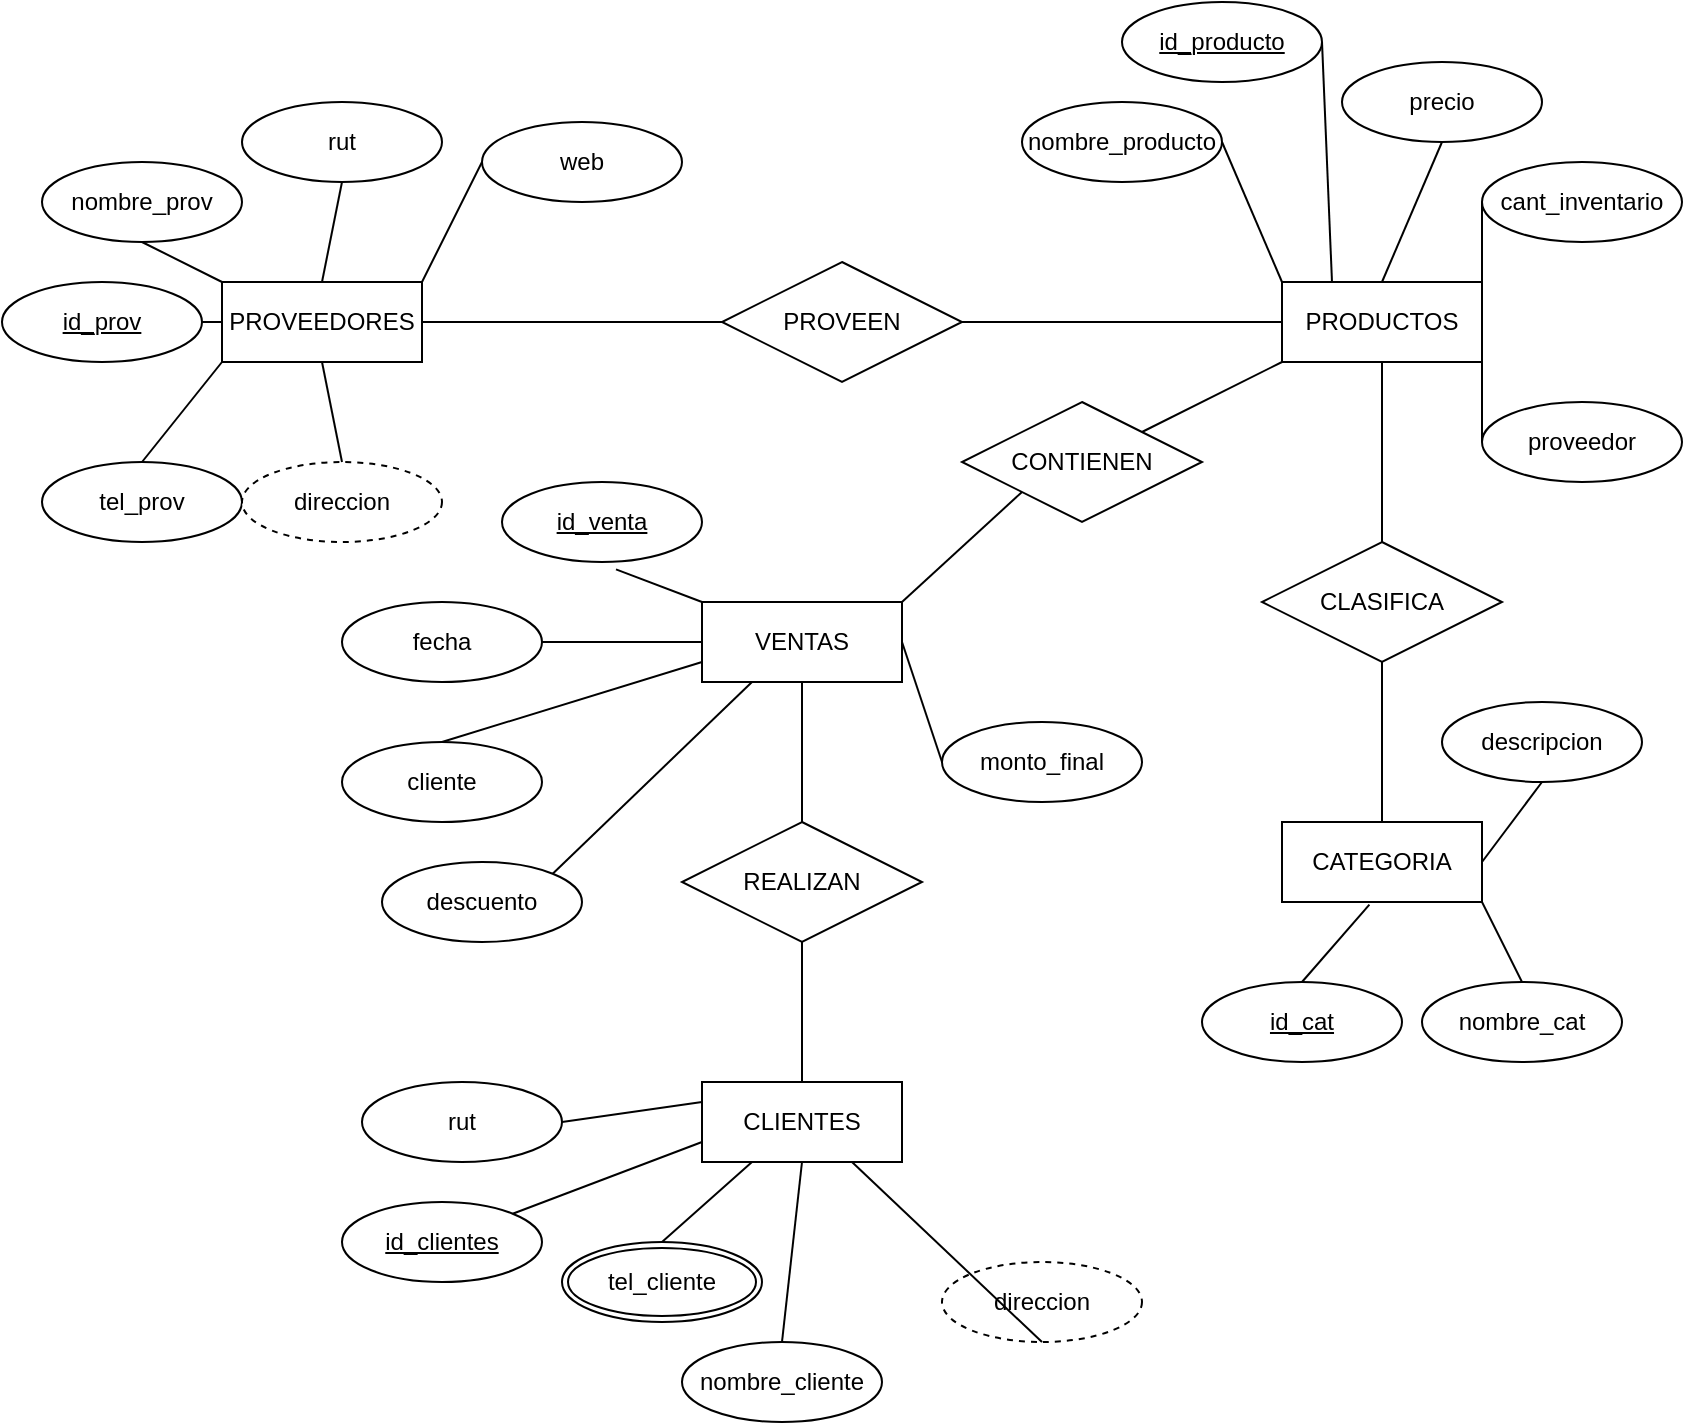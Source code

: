 <mxfile version="24.2.7" type="github">
  <diagram name="Página-1" id="73dXkLLCzqQTTENqm8xE">
    <mxGraphModel dx="1463" dy="652" grid="1" gridSize="10" guides="1" tooltips="1" connect="1" arrows="1" fold="1" page="1" pageScale="1" pageWidth="850" pageHeight="1100" math="0" shadow="0">
      <root>
        <mxCell id="0" />
        <mxCell id="1" parent="0" />
        <mxCell id="n6S3gs2xOK32fEynEW2d-1" value="PROVEEDORES" style="whiteSpace=wrap;html=1;align=center;" vertex="1" parent="1">
          <mxGeometry x="110" y="210" width="100" height="40" as="geometry" />
        </mxCell>
        <mxCell id="n6S3gs2xOK32fEynEW2d-2" value="CLIENTES" style="whiteSpace=wrap;html=1;align=center;" vertex="1" parent="1">
          <mxGeometry x="350" y="610" width="100" height="40" as="geometry" />
        </mxCell>
        <mxCell id="n6S3gs2xOK32fEynEW2d-3" value="PRODUCTOS" style="whiteSpace=wrap;html=1;align=center;" vertex="1" parent="1">
          <mxGeometry x="640" y="210" width="100" height="40" as="geometry" />
        </mxCell>
        <mxCell id="n6S3gs2xOK32fEynEW2d-4" value="VENTAS" style="whiteSpace=wrap;html=1;align=center;" vertex="1" parent="1">
          <mxGeometry x="350" y="370" width="100" height="40" as="geometry" />
        </mxCell>
        <mxCell id="n6S3gs2xOK32fEynEW2d-5" value="id_producto" style="ellipse;whiteSpace=wrap;html=1;align=center;fontStyle=4;" vertex="1" parent="1">
          <mxGeometry x="560" y="70" width="100" height="40" as="geometry" />
        </mxCell>
        <mxCell id="n6S3gs2xOK32fEynEW2d-6" value="nombre_prov" style="ellipse;whiteSpace=wrap;html=1;align=center;" vertex="1" parent="1">
          <mxGeometry x="20" y="150" width="100" height="40" as="geometry" />
        </mxCell>
        <mxCell id="n6S3gs2xOK32fEynEW2d-7" value="rut" style="ellipse;whiteSpace=wrap;html=1;align=center;" vertex="1" parent="1">
          <mxGeometry x="120" y="120" width="100" height="40" as="geometry" />
        </mxCell>
        <mxCell id="n6S3gs2xOK32fEynEW2d-8" value="id_prov" style="ellipse;whiteSpace=wrap;html=1;align=center;fontStyle=4;" vertex="1" parent="1">
          <mxGeometry y="210" width="100" height="40" as="geometry" />
        </mxCell>
        <mxCell id="n6S3gs2xOK32fEynEW2d-9" value="nombre_producto" style="ellipse;whiteSpace=wrap;html=1;align=center;" vertex="1" parent="1">
          <mxGeometry x="510" y="120" width="100" height="40" as="geometry" />
        </mxCell>
        <mxCell id="n6S3gs2xOK32fEynEW2d-10" value="precio" style="ellipse;whiteSpace=wrap;html=1;align=center;" vertex="1" parent="1">
          <mxGeometry x="670" y="100" width="100" height="40" as="geometry" />
        </mxCell>
        <mxCell id="n6S3gs2xOK32fEynEW2d-11" value="cant_inventario" style="ellipse;whiteSpace=wrap;html=1;align=center;" vertex="1" parent="1">
          <mxGeometry x="740" y="150" width="100" height="40" as="geometry" />
        </mxCell>
        <mxCell id="n6S3gs2xOK32fEynEW2d-12" value="proveedor" style="ellipse;whiteSpace=wrap;html=1;align=center;" vertex="1" parent="1">
          <mxGeometry x="740" y="270" width="100" height="40" as="geometry" />
        </mxCell>
        <mxCell id="n6S3gs2xOK32fEynEW2d-13" value="CATEGORIA" style="whiteSpace=wrap;html=1;align=center;" vertex="1" parent="1">
          <mxGeometry x="640" y="480" width="100" height="40" as="geometry" />
        </mxCell>
        <mxCell id="n6S3gs2xOK32fEynEW2d-14" value="id_cat" style="ellipse;whiteSpace=wrap;html=1;align=center;fontStyle=4;" vertex="1" parent="1">
          <mxGeometry x="600" y="560" width="100" height="40" as="geometry" />
        </mxCell>
        <mxCell id="n6S3gs2xOK32fEynEW2d-15" value="" style="endArrow=none;html=1;rounded=0;exitX=0.5;exitY=0;exitDx=0;exitDy=0;entryX=0.437;entryY=1.033;entryDx=0;entryDy=0;entryPerimeter=0;" edge="1" parent="1" source="n6S3gs2xOK32fEynEW2d-14" target="n6S3gs2xOK32fEynEW2d-13">
          <mxGeometry relative="1" as="geometry">
            <mxPoint x="270" y="420" as="sourcePoint" />
            <mxPoint x="630" y="520" as="targetPoint" />
            <Array as="points" />
          </mxGeometry>
        </mxCell>
        <mxCell id="n6S3gs2xOK32fEynEW2d-16" value="" style="endArrow=none;html=1;rounded=0;exitX=1;exitY=0.5;exitDx=0;exitDy=0;entryX=0;entryY=0.5;entryDx=0;entryDy=0;" edge="1" parent="1" source="n6S3gs2xOK32fEynEW2d-8" target="n6S3gs2xOK32fEynEW2d-1">
          <mxGeometry relative="1" as="geometry">
            <mxPoint x="70" y="300" as="sourcePoint" />
            <mxPoint x="110" y="250" as="targetPoint" />
          </mxGeometry>
        </mxCell>
        <mxCell id="n6S3gs2xOK32fEynEW2d-18" value="" style="endArrow=none;html=1;rounded=0;exitX=1;exitY=0.5;exitDx=0;exitDy=0;entryX=0.25;entryY=0;entryDx=0;entryDy=0;" edge="1" parent="1" source="n6S3gs2xOK32fEynEW2d-5" target="n6S3gs2xOK32fEynEW2d-3">
          <mxGeometry relative="1" as="geometry">
            <mxPoint x="340" y="170" as="sourcePoint" />
            <mxPoint x="500" y="170" as="targetPoint" />
          </mxGeometry>
        </mxCell>
        <mxCell id="n6S3gs2xOK32fEynEW2d-19" value="nombre_cat" style="ellipse;whiteSpace=wrap;html=1;align=center;" vertex="1" parent="1">
          <mxGeometry x="710" y="560" width="100" height="40" as="geometry" />
        </mxCell>
        <mxCell id="n6S3gs2xOK32fEynEW2d-20" value="descripcion" style="ellipse;whiteSpace=wrap;html=1;align=center;" vertex="1" parent="1">
          <mxGeometry x="720" y="420" width="100" height="40" as="geometry" />
        </mxCell>
        <mxCell id="n6S3gs2xOK32fEynEW2d-21" value="" style="endArrow=none;html=1;rounded=0;exitX=1;exitY=0.5;exitDx=0;exitDy=0;entryX=0.5;entryY=1;entryDx=0;entryDy=0;" edge="1" parent="1" source="n6S3gs2xOK32fEynEW2d-13" target="n6S3gs2xOK32fEynEW2d-20">
          <mxGeometry relative="1" as="geometry">
            <mxPoint x="260" y="420" as="sourcePoint" />
            <mxPoint x="420" y="420" as="targetPoint" />
          </mxGeometry>
        </mxCell>
        <mxCell id="n6S3gs2xOK32fEynEW2d-22" value="" style="endArrow=none;html=1;rounded=0;exitX=1;exitY=1;exitDx=0;exitDy=0;entryX=0.5;entryY=0;entryDx=0;entryDy=0;" edge="1" parent="1" source="n6S3gs2xOK32fEynEW2d-13" target="n6S3gs2xOK32fEynEW2d-19">
          <mxGeometry relative="1" as="geometry">
            <mxPoint x="420" y="520" as="sourcePoint" />
            <mxPoint x="580" y="520" as="targetPoint" />
          </mxGeometry>
        </mxCell>
        <mxCell id="n6S3gs2xOK32fEynEW2d-23" value="fecha" style="ellipse;whiteSpace=wrap;html=1;align=center;" vertex="1" parent="1">
          <mxGeometry x="170" y="370" width="100" height="40" as="geometry" />
        </mxCell>
        <mxCell id="n6S3gs2xOK32fEynEW2d-24" value="id_venta" style="ellipse;whiteSpace=wrap;html=1;align=center;fontStyle=4;" vertex="1" parent="1">
          <mxGeometry x="250" y="310" width="100" height="40" as="geometry" />
        </mxCell>
        <mxCell id="n6S3gs2xOK32fEynEW2d-25" value="" style="endArrow=none;html=1;rounded=0;exitX=0.57;exitY=1.092;exitDx=0;exitDy=0;exitPerimeter=0;entryX=0;entryY=0;entryDx=0;entryDy=0;" edge="1" parent="1" source="n6S3gs2xOK32fEynEW2d-24" target="n6S3gs2xOK32fEynEW2d-4">
          <mxGeometry relative="1" as="geometry">
            <mxPoint x="140" y="490" as="sourcePoint" />
            <mxPoint x="300" y="490" as="targetPoint" />
          </mxGeometry>
        </mxCell>
        <mxCell id="n6S3gs2xOK32fEynEW2d-26" value="" style="endArrow=none;html=1;rounded=0;exitX=1;exitY=0.5;exitDx=0;exitDy=0;entryX=0;entryY=0.5;entryDx=0;entryDy=0;" edge="1" parent="1" source="n6S3gs2xOK32fEynEW2d-23" target="n6S3gs2xOK32fEynEW2d-4">
          <mxGeometry relative="1" as="geometry">
            <mxPoint x="120" y="580" as="sourcePoint" />
            <mxPoint x="280" y="580" as="targetPoint" />
          </mxGeometry>
        </mxCell>
        <mxCell id="n6S3gs2xOK32fEynEW2d-27" value="cliente" style="ellipse;whiteSpace=wrap;html=1;align=center;" vertex="1" parent="1">
          <mxGeometry x="170" y="440" width="100" height="40" as="geometry" />
        </mxCell>
        <mxCell id="n6S3gs2xOK32fEynEW2d-28" value="descuento" style="ellipse;whiteSpace=wrap;html=1;align=center;" vertex="1" parent="1">
          <mxGeometry x="190" y="500" width="100" height="40" as="geometry" />
        </mxCell>
        <mxCell id="n6S3gs2xOK32fEynEW2d-29" value="monto_final" style="ellipse;whiteSpace=wrap;html=1;align=center;" vertex="1" parent="1">
          <mxGeometry x="470" y="430" width="100" height="40" as="geometry" />
        </mxCell>
        <mxCell id="n6S3gs2xOK32fEynEW2d-30" value="" style="endArrow=none;html=1;rounded=0;exitX=0.5;exitY=1;exitDx=0;exitDy=0;entryX=0;entryY=0;entryDx=0;entryDy=0;" edge="1" parent="1" source="n6S3gs2xOK32fEynEW2d-6" target="n6S3gs2xOK32fEynEW2d-1">
          <mxGeometry relative="1" as="geometry">
            <mxPoint x="110" y="300" as="sourcePoint" />
            <mxPoint x="270" y="300" as="targetPoint" />
          </mxGeometry>
        </mxCell>
        <mxCell id="n6S3gs2xOK32fEynEW2d-31" value="" style="endArrow=none;html=1;rounded=0;exitX=0.5;exitY=1;exitDx=0;exitDy=0;entryX=0.5;entryY=0;entryDx=0;entryDy=0;" edge="1" parent="1" source="n6S3gs2xOK32fEynEW2d-7" target="n6S3gs2xOK32fEynEW2d-1">
          <mxGeometry relative="1" as="geometry">
            <mxPoint x="110" y="300" as="sourcePoint" />
            <mxPoint x="270" y="300" as="targetPoint" />
          </mxGeometry>
        </mxCell>
        <mxCell id="n6S3gs2xOK32fEynEW2d-32" value="" style="endArrow=none;html=1;rounded=0;exitX=1;exitY=0.5;exitDx=0;exitDy=0;entryX=0;entryY=0;entryDx=0;entryDy=0;" edge="1" parent="1" source="n6S3gs2xOK32fEynEW2d-9" target="n6S3gs2xOK32fEynEW2d-3">
          <mxGeometry relative="1" as="geometry">
            <mxPoint x="360" y="160" as="sourcePoint" />
            <mxPoint x="520" y="160" as="targetPoint" />
          </mxGeometry>
        </mxCell>
        <mxCell id="n6S3gs2xOK32fEynEW2d-33" value="" style="endArrow=none;html=1;rounded=0;exitX=0.5;exitY=0;exitDx=0;exitDy=0;entryX=0.5;entryY=1;entryDx=0;entryDy=0;" edge="1" parent="1" source="n6S3gs2xOK32fEynEW2d-3" target="n6S3gs2xOK32fEynEW2d-10">
          <mxGeometry relative="1" as="geometry">
            <mxPoint x="350" y="220" as="sourcePoint" />
            <mxPoint x="510" y="220" as="targetPoint" />
          </mxGeometry>
        </mxCell>
        <mxCell id="n6S3gs2xOK32fEynEW2d-34" value="" style="endArrow=none;html=1;rounded=0;exitX=1;exitY=0;exitDx=0;exitDy=0;entryX=0;entryY=0.5;entryDx=0;entryDy=0;" edge="1" parent="1" source="n6S3gs2xOK32fEynEW2d-3" target="n6S3gs2xOK32fEynEW2d-11">
          <mxGeometry relative="1" as="geometry">
            <mxPoint x="390" y="200" as="sourcePoint" />
            <mxPoint x="550" y="200" as="targetPoint" />
          </mxGeometry>
        </mxCell>
        <mxCell id="n6S3gs2xOK32fEynEW2d-35" value="" style="endArrow=none;html=1;rounded=0;exitX=1;exitY=1;exitDx=0;exitDy=0;entryX=0;entryY=0.5;entryDx=0;entryDy=0;" edge="1" parent="1" source="n6S3gs2xOK32fEynEW2d-3" target="n6S3gs2xOK32fEynEW2d-12">
          <mxGeometry relative="1" as="geometry">
            <mxPoint x="360" y="250" as="sourcePoint" />
            <mxPoint x="520" y="250" as="targetPoint" />
          </mxGeometry>
        </mxCell>
        <mxCell id="n6S3gs2xOK32fEynEW2d-36" value="tel_prov" style="ellipse;whiteSpace=wrap;html=1;align=center;" vertex="1" parent="1">
          <mxGeometry x="20" y="300" width="100" height="40" as="geometry" />
        </mxCell>
        <mxCell id="n6S3gs2xOK32fEynEW2d-37" value="" style="endArrow=none;html=1;rounded=0;exitX=0;exitY=1;exitDx=0;exitDy=0;entryX=0.5;entryY=0;entryDx=0;entryDy=0;" edge="1" parent="1" source="n6S3gs2xOK32fEynEW2d-1" target="n6S3gs2xOK32fEynEW2d-36">
          <mxGeometry relative="1" as="geometry">
            <mxPoint x="70" y="390" as="sourcePoint" />
            <mxPoint x="230" y="390" as="targetPoint" />
          </mxGeometry>
        </mxCell>
        <mxCell id="n6S3gs2xOK32fEynEW2d-38" value="web" style="ellipse;whiteSpace=wrap;html=1;align=center;" vertex="1" parent="1">
          <mxGeometry x="240" y="130" width="100" height="40" as="geometry" />
        </mxCell>
        <mxCell id="n6S3gs2xOK32fEynEW2d-39" value="" style="endArrow=none;html=1;rounded=0;exitX=1;exitY=0;exitDx=0;exitDy=0;entryX=0;entryY=0.5;entryDx=0;entryDy=0;" edge="1" parent="1" source="n6S3gs2xOK32fEynEW2d-1" target="n6S3gs2xOK32fEynEW2d-38">
          <mxGeometry relative="1" as="geometry">
            <mxPoint x="150" y="380" as="sourcePoint" />
            <mxPoint x="310" y="380" as="targetPoint" />
          </mxGeometry>
        </mxCell>
        <mxCell id="n6S3gs2xOK32fEynEW2d-40" value="tel_cliente" style="ellipse;shape=doubleEllipse;margin=3;whiteSpace=wrap;html=1;align=center;" vertex="1" parent="1">
          <mxGeometry x="280" y="690" width="100" height="40" as="geometry" />
        </mxCell>
        <mxCell id="n6S3gs2xOK32fEynEW2d-41" value="" style="endArrow=none;html=1;rounded=0;exitX=0.25;exitY=1;exitDx=0;exitDy=0;entryX=0.5;entryY=0;entryDx=0;entryDy=0;" edge="1" parent="1" source="n6S3gs2xOK32fEynEW2d-2" target="n6S3gs2xOK32fEynEW2d-40">
          <mxGeometry relative="1" as="geometry">
            <mxPoint x="80" y="380" as="sourcePoint" />
            <mxPoint x="240" y="380" as="targetPoint" />
          </mxGeometry>
        </mxCell>
        <mxCell id="n6S3gs2xOK32fEynEW2d-42" value="" style="endArrow=none;html=1;rounded=0;entryX=0.25;entryY=1;entryDx=0;entryDy=0;exitX=1;exitY=0;exitDx=0;exitDy=0;" edge="1" parent="1" source="n6S3gs2xOK32fEynEW2d-28" target="n6S3gs2xOK32fEynEW2d-4">
          <mxGeometry relative="1" as="geometry">
            <mxPoint x="40" y="570" as="sourcePoint" />
            <mxPoint x="200" y="570" as="targetPoint" />
          </mxGeometry>
        </mxCell>
        <mxCell id="n6S3gs2xOK32fEynEW2d-43" value="" style="endArrow=none;html=1;rounded=0;entryX=0;entryY=0.75;entryDx=0;entryDy=0;exitX=0.5;exitY=0;exitDx=0;exitDy=0;" edge="1" parent="1" source="n6S3gs2xOK32fEynEW2d-27" target="n6S3gs2xOK32fEynEW2d-4">
          <mxGeometry relative="1" as="geometry">
            <mxPoint x="10" y="570" as="sourcePoint" />
            <mxPoint x="170" y="570" as="targetPoint" />
            <Array as="points" />
          </mxGeometry>
        </mxCell>
        <mxCell id="n6S3gs2xOK32fEynEW2d-44" value="" style="endArrow=none;html=1;rounded=0;entryX=0;entryY=0.5;entryDx=0;entryDy=0;exitX=1;exitY=0.5;exitDx=0;exitDy=0;" edge="1" parent="1" source="n6S3gs2xOK32fEynEW2d-4" target="n6S3gs2xOK32fEynEW2d-29">
          <mxGeometry relative="1" as="geometry">
            <mxPoint x="220" y="320" as="sourcePoint" />
            <mxPoint x="380" y="310" as="targetPoint" />
          </mxGeometry>
        </mxCell>
        <mxCell id="n6S3gs2xOK32fEynEW2d-45" value="direccion" style="ellipse;whiteSpace=wrap;html=1;align=center;dashed=1;" vertex="1" parent="1">
          <mxGeometry x="120" y="300" width="100" height="40" as="geometry" />
        </mxCell>
        <mxCell id="n6S3gs2xOK32fEynEW2d-46" value="" style="endArrow=none;html=1;rounded=0;exitX=0.5;exitY=1;exitDx=0;exitDy=0;entryX=0.5;entryY=0;entryDx=0;entryDy=0;" edge="1" parent="1" source="n6S3gs2xOK32fEynEW2d-1" target="n6S3gs2xOK32fEynEW2d-45">
          <mxGeometry relative="1" as="geometry">
            <mxPoint x="70" y="400" as="sourcePoint" />
            <mxPoint x="230" y="400" as="targetPoint" />
          </mxGeometry>
        </mxCell>
        <mxCell id="n6S3gs2xOK32fEynEW2d-47" value="rut" style="ellipse;whiteSpace=wrap;html=1;align=center;" vertex="1" parent="1">
          <mxGeometry x="180" y="610" width="100" height="40" as="geometry" />
        </mxCell>
        <mxCell id="n6S3gs2xOK32fEynEW2d-48" value="" style="endArrow=none;html=1;rounded=0;exitX=1;exitY=0.5;exitDx=0;exitDy=0;entryX=0;entryY=0.25;entryDx=0;entryDy=0;" edge="1" parent="1" source="n6S3gs2xOK32fEynEW2d-47" target="n6S3gs2xOK32fEynEW2d-2">
          <mxGeometry relative="1" as="geometry">
            <mxPoint x="500" y="500" as="sourcePoint" />
            <mxPoint x="660" y="500" as="targetPoint" />
          </mxGeometry>
        </mxCell>
        <mxCell id="n6S3gs2xOK32fEynEW2d-50" value="nombre_cliente" style="ellipse;whiteSpace=wrap;html=1;align=center;" vertex="1" parent="1">
          <mxGeometry x="340" y="740" width="100" height="40" as="geometry" />
        </mxCell>
        <mxCell id="n6S3gs2xOK32fEynEW2d-51" value="" style="endArrow=none;html=1;rounded=0;exitX=0.5;exitY=1;exitDx=0;exitDy=0;entryX=0.5;entryY=0;entryDx=0;entryDy=0;" edge="1" parent="1" source="n6S3gs2xOK32fEynEW2d-2" target="n6S3gs2xOK32fEynEW2d-50">
          <mxGeometry relative="1" as="geometry">
            <mxPoint x="180" y="420" as="sourcePoint" />
            <mxPoint x="340" y="420" as="targetPoint" />
          </mxGeometry>
        </mxCell>
        <mxCell id="n6S3gs2xOK32fEynEW2d-52" value="direccion" style="ellipse;whiteSpace=wrap;html=1;align=center;dashed=1;" vertex="1" parent="1">
          <mxGeometry x="470" y="700" width="100" height="40" as="geometry" />
        </mxCell>
        <mxCell id="n6S3gs2xOK32fEynEW2d-53" value="" style="endArrow=none;html=1;rounded=0;exitX=0.75;exitY=1;exitDx=0;exitDy=0;entryX=0.5;entryY=1;entryDx=0;entryDy=0;" edge="1" parent="1" source="n6S3gs2xOK32fEynEW2d-2" target="n6S3gs2xOK32fEynEW2d-52">
          <mxGeometry relative="1" as="geometry">
            <mxPoint x="280" y="460" as="sourcePoint" />
            <mxPoint x="440" y="460" as="targetPoint" />
          </mxGeometry>
        </mxCell>
        <mxCell id="n6S3gs2xOK32fEynEW2d-54" value="CLASIFICA" style="shape=rhombus;perimeter=rhombusPerimeter;whiteSpace=wrap;html=1;align=center;" vertex="1" parent="1">
          <mxGeometry x="630" y="340" width="120" height="60" as="geometry" />
        </mxCell>
        <mxCell id="n6S3gs2xOK32fEynEW2d-55" value="" style="endArrow=none;html=1;rounded=0;entryX=0.5;entryY=1;entryDx=0;entryDy=0;exitX=0.5;exitY=0;exitDx=0;exitDy=0;" edge="1" parent="1" source="n6S3gs2xOK32fEynEW2d-54" target="n6S3gs2xOK32fEynEW2d-3">
          <mxGeometry relative="1" as="geometry">
            <mxPoint x="530" y="290" as="sourcePoint" />
            <mxPoint x="690" y="290" as="targetPoint" />
          </mxGeometry>
        </mxCell>
        <mxCell id="n6S3gs2xOK32fEynEW2d-56" value="" style="endArrow=none;html=1;rounded=0;entryX=0.5;entryY=1;entryDx=0;entryDy=0;exitX=0.5;exitY=0;exitDx=0;exitDy=0;" edge="1" parent="1" source="n6S3gs2xOK32fEynEW2d-13" target="n6S3gs2xOK32fEynEW2d-54">
          <mxGeometry relative="1" as="geometry">
            <mxPoint x="520" y="430" as="sourcePoint" />
            <mxPoint x="680" y="430" as="targetPoint" />
          </mxGeometry>
        </mxCell>
        <mxCell id="n6S3gs2xOK32fEynEW2d-58" value="PROVEEN" style="shape=rhombus;perimeter=rhombusPerimeter;whiteSpace=wrap;html=1;align=center;" vertex="1" parent="1">
          <mxGeometry x="360" y="200" width="120" height="60" as="geometry" />
        </mxCell>
        <mxCell id="n6S3gs2xOK32fEynEW2d-59" value="" style="endArrow=none;html=1;rounded=0;exitX=1;exitY=0.5;exitDx=0;exitDy=0;entryX=0;entryY=0.5;entryDx=0;entryDy=0;" edge="1" parent="1" source="n6S3gs2xOK32fEynEW2d-1" target="n6S3gs2xOK32fEynEW2d-58">
          <mxGeometry relative="1" as="geometry">
            <mxPoint x="220" y="250" as="sourcePoint" />
            <mxPoint x="380" y="250" as="targetPoint" />
          </mxGeometry>
        </mxCell>
        <mxCell id="n6S3gs2xOK32fEynEW2d-60" value="" style="endArrow=none;html=1;rounded=0;exitX=1;exitY=0.5;exitDx=0;exitDy=0;entryX=0;entryY=0.5;entryDx=0;entryDy=0;" edge="1" parent="1" source="n6S3gs2xOK32fEynEW2d-58" target="n6S3gs2xOK32fEynEW2d-3">
          <mxGeometry relative="1" as="geometry">
            <mxPoint x="470" y="280" as="sourcePoint" />
            <mxPoint x="630" y="280" as="targetPoint" />
          </mxGeometry>
        </mxCell>
        <mxCell id="n6S3gs2xOK32fEynEW2d-61" value="CONTIENEN" style="shape=rhombus;perimeter=rhombusPerimeter;whiteSpace=wrap;html=1;align=center;" vertex="1" parent="1">
          <mxGeometry x="480" y="270" width="120" height="60" as="geometry" />
        </mxCell>
        <mxCell id="n6S3gs2xOK32fEynEW2d-62" value="" style="endArrow=none;html=1;rounded=0;exitX=1;exitY=0;exitDx=0;exitDy=0;entryX=0;entryY=1;entryDx=0;entryDy=0;" edge="1" parent="1" source="n6S3gs2xOK32fEynEW2d-4" target="n6S3gs2xOK32fEynEW2d-61">
          <mxGeometry relative="1" as="geometry">
            <mxPoint x="460" y="370" as="sourcePoint" />
            <mxPoint x="620" y="370" as="targetPoint" />
          </mxGeometry>
        </mxCell>
        <mxCell id="n6S3gs2xOK32fEynEW2d-63" value="" style="endArrow=none;html=1;rounded=0;exitX=0;exitY=1;exitDx=0;exitDy=0;entryX=1;entryY=0;entryDx=0;entryDy=0;" edge="1" parent="1" source="n6S3gs2xOK32fEynEW2d-3" target="n6S3gs2xOK32fEynEW2d-61">
          <mxGeometry relative="1" as="geometry">
            <mxPoint x="650" y="310" as="sourcePoint" />
            <mxPoint x="810" y="310" as="targetPoint" />
          </mxGeometry>
        </mxCell>
        <mxCell id="n6S3gs2xOK32fEynEW2d-64" value="id_clientes" style="ellipse;whiteSpace=wrap;html=1;align=center;fontStyle=4;" vertex="1" parent="1">
          <mxGeometry x="170" y="670" width="100" height="40" as="geometry" />
        </mxCell>
        <mxCell id="n6S3gs2xOK32fEynEW2d-65" value="" style="endArrow=none;html=1;rounded=0;exitX=0.5;exitY=1;exitDx=0;exitDy=0;entryX=0.5;entryY=0;entryDx=0;entryDy=0;" edge="1" parent="1" source="n6S3gs2xOK32fEynEW2d-4" target="n6S3gs2xOK32fEynEW2d-67">
          <mxGeometry relative="1" as="geometry">
            <mxPoint x="660" y="510" as="sourcePoint" />
            <mxPoint x="820" y="510" as="targetPoint" />
          </mxGeometry>
        </mxCell>
        <mxCell id="n6S3gs2xOK32fEynEW2d-66" value="" style="endArrow=none;html=1;rounded=0;exitX=1;exitY=0;exitDx=0;exitDy=0;entryX=0;entryY=0.75;entryDx=0;entryDy=0;" edge="1" parent="1" source="n6S3gs2xOK32fEynEW2d-64" target="n6S3gs2xOK32fEynEW2d-2">
          <mxGeometry relative="1" as="geometry">
            <mxPoint x="240" y="650" as="sourcePoint" />
            <mxPoint x="400" y="650" as="targetPoint" />
          </mxGeometry>
        </mxCell>
        <mxCell id="n6S3gs2xOK32fEynEW2d-67" value="REALIZAN" style="shape=rhombus;perimeter=rhombusPerimeter;whiteSpace=wrap;html=1;align=center;" vertex="1" parent="1">
          <mxGeometry x="340" y="480" width="120" height="60" as="geometry" />
        </mxCell>
        <mxCell id="n6S3gs2xOK32fEynEW2d-68" value="" style="endArrow=none;html=1;rounded=0;entryX=0.5;entryY=0;entryDx=0;entryDy=0;exitX=0.5;exitY=1;exitDx=0;exitDy=0;" edge="1" parent="1" source="n6S3gs2xOK32fEynEW2d-67" target="n6S3gs2xOK32fEynEW2d-2">
          <mxGeometry relative="1" as="geometry">
            <mxPoint x="190" y="590" as="sourcePoint" />
            <mxPoint x="350" y="590" as="targetPoint" />
          </mxGeometry>
        </mxCell>
      </root>
    </mxGraphModel>
  </diagram>
</mxfile>
